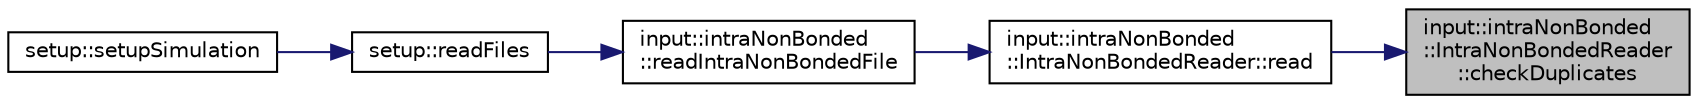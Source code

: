 digraph "input::intraNonBonded::IntraNonBondedReader::checkDuplicates"
{
 // LATEX_PDF_SIZE
  edge [fontname="Helvetica",fontsize="10",labelfontname="Helvetica",labelfontsize="10"];
  node [fontname="Helvetica",fontsize="10",shape=record];
  rankdir="RL";
  Node1 [label="input::intraNonBonded\l::IntraNonBondedReader\l::checkDuplicates",height=0.2,width=0.4,color="black", fillcolor="grey75", style="filled", fontcolor="black",tooltip="checks if a molecule type is defined multiple times"];
  Node1 -> Node2 [dir="back",color="midnightblue",fontsize="10",style="solid",fontname="Helvetica"];
  Node2 [label="input::intraNonBonded\l::IntraNonBondedReader::read",height=0.2,width=0.4,color="black", fillcolor="white", style="filled",URL="$classinput_1_1intraNonBonded_1_1IntraNonBondedReader.html#a9f307dc8ee85268768e8ce1144999e1b",tooltip="reads the intra non bonded interactions from the intraNonBonded file"];
  Node2 -> Node3 [dir="back",color="midnightblue",fontsize="10",style="solid",fontname="Helvetica"];
  Node3 [label="input::intraNonBonded\l::readIntraNonBondedFile",height=0.2,width=0.4,color="black", fillcolor="white", style="filled",URL="$namespaceinput_1_1intraNonBonded.html#a24f14abe71e7a243eea7e7a1d7b05b6f",tooltip="construct IntraNonBondedReader object and read the file"];
  Node3 -> Node4 [dir="back",color="midnightblue",fontsize="10",style="solid",fontname="Helvetica"];
  Node4 [label="setup::readFiles",height=0.2,width=0.4,color="black", fillcolor="white", style="filled",URL="$namespacesetup.html#a18b2d98c1451bfb2c3cfee4f5434f086",tooltip="reads all the files needed for the simulation"];
  Node4 -> Node5 [dir="back",color="midnightblue",fontsize="10",style="solid",fontname="Helvetica"];
  Node5 [label="setup::setupSimulation",height=0.2,width=0.4,color="black", fillcolor="white", style="filled",URL="$namespacesetup.html#a1c000cdfa46aed7d8018017635915ae1",tooltip="setup the engine"];
}
